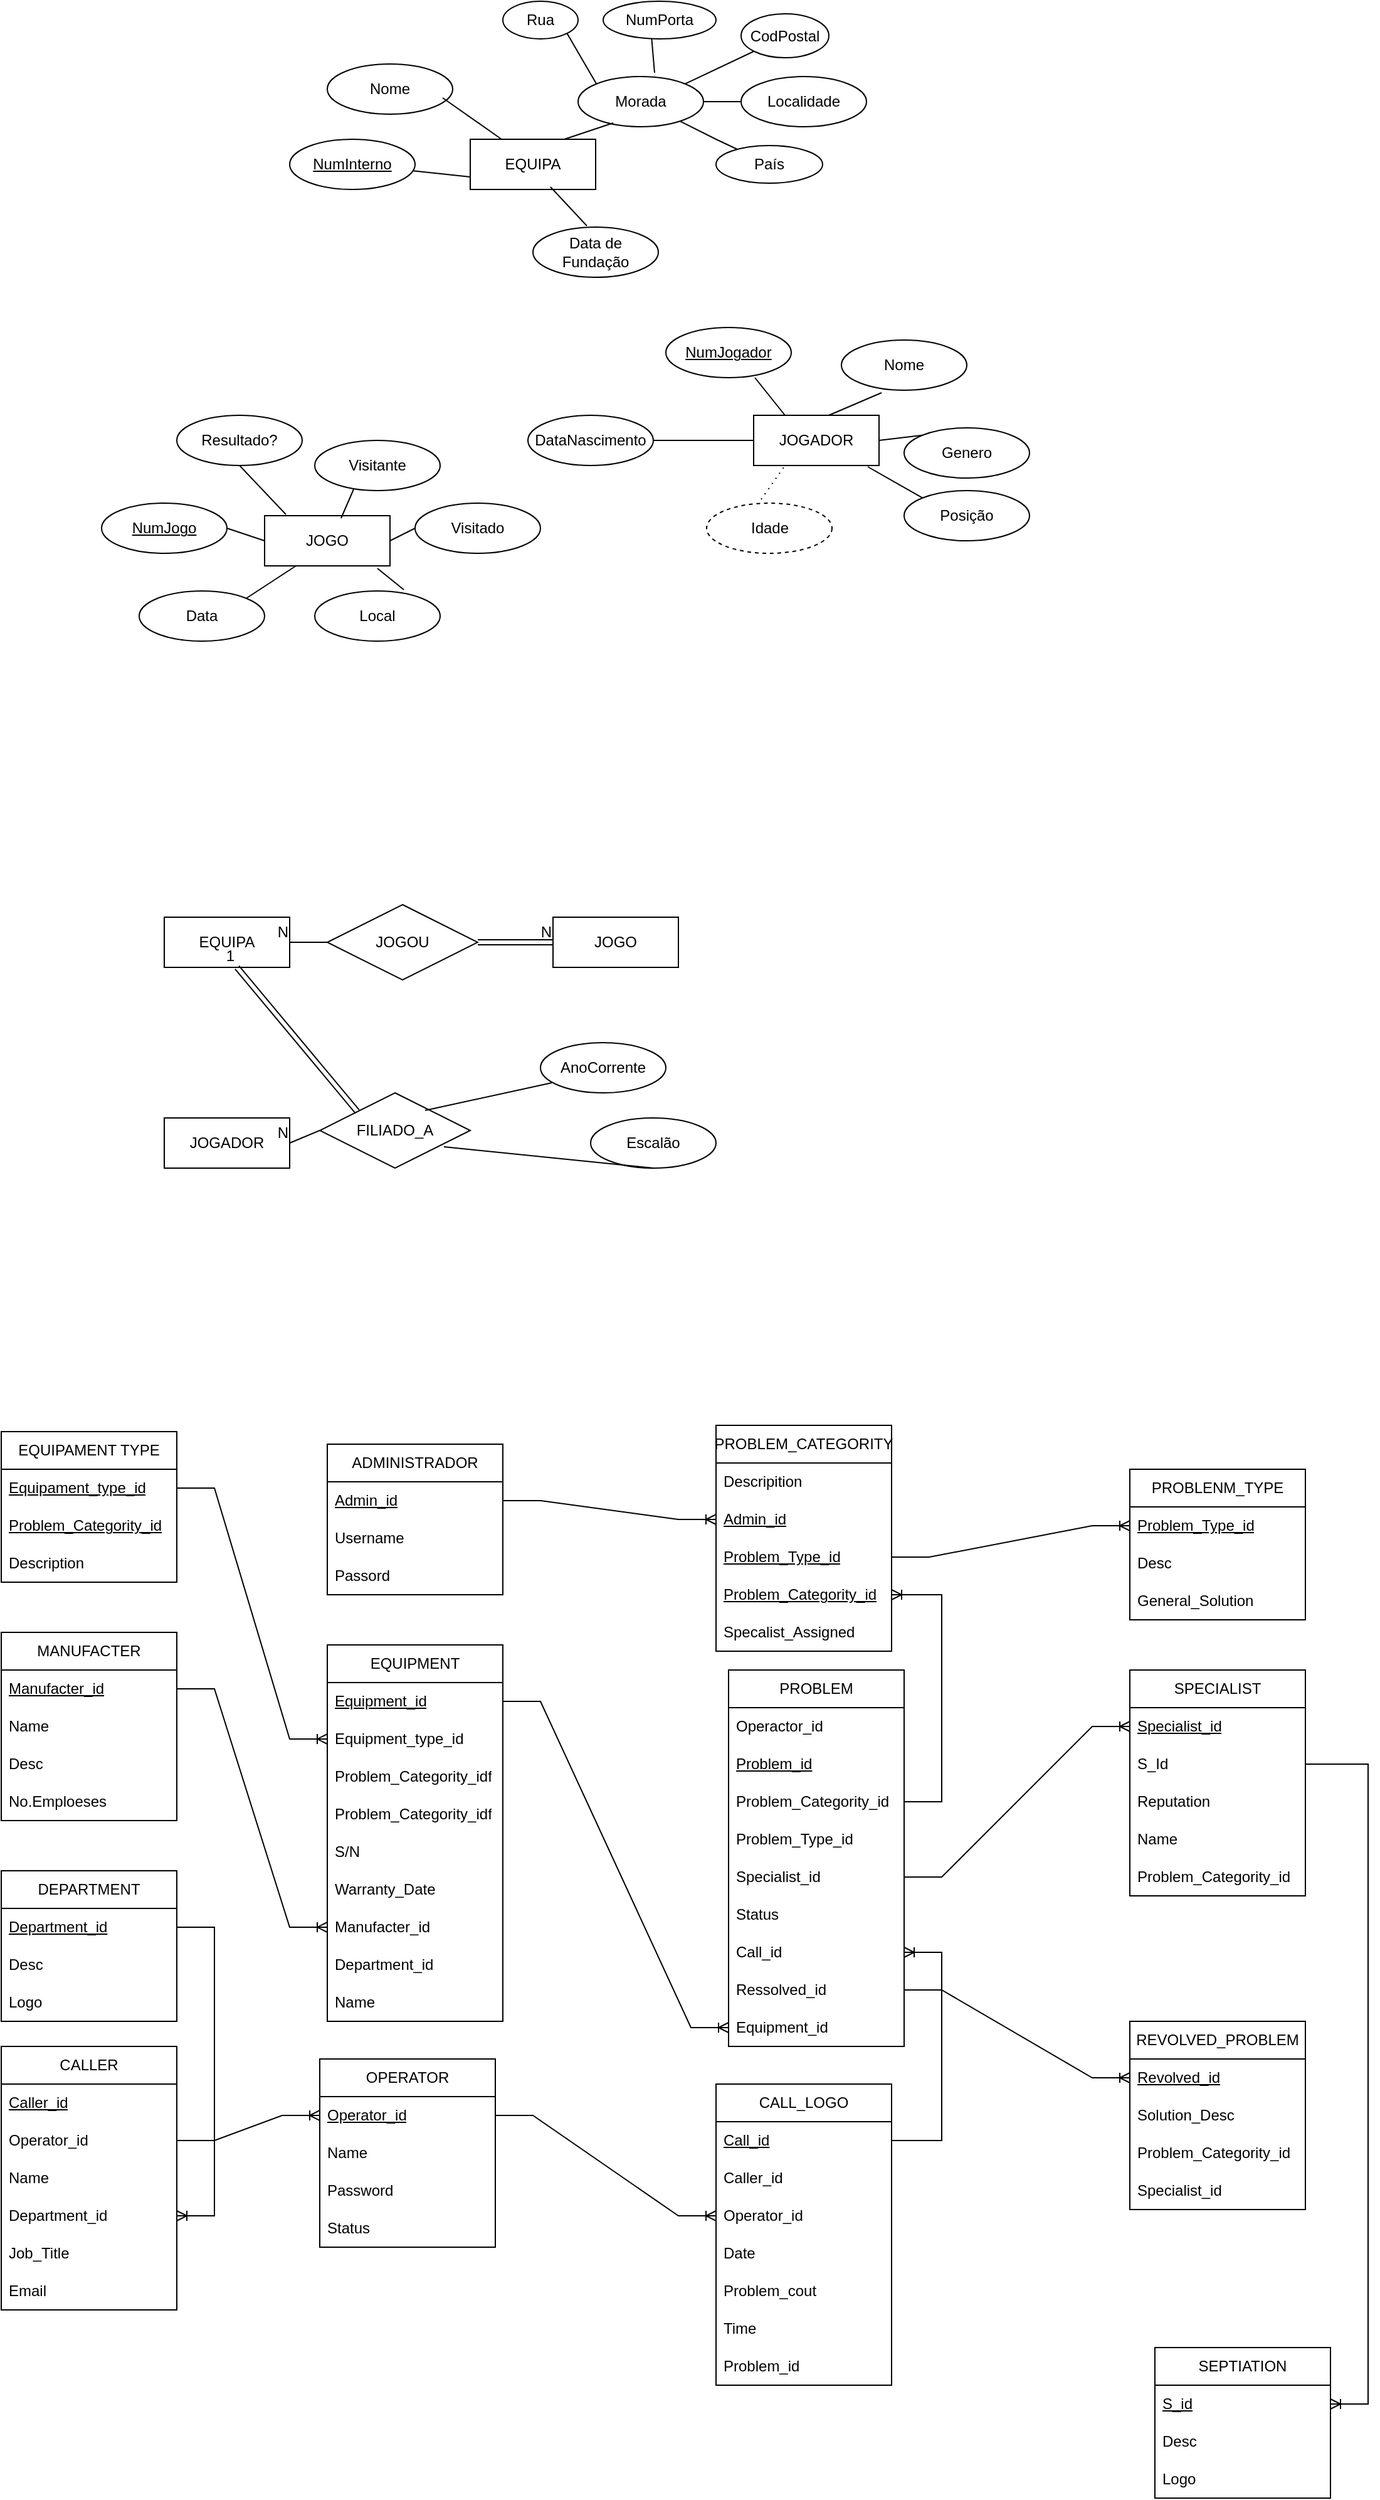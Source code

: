 <mxfile version="24.8.0">
  <diagram name="Página-1" id="2AHKprRBmcTrW26LaSa3">
    <mxGraphModel dx="2232" dy="894" grid="1" gridSize="10" guides="1" tooltips="1" connect="1" arrows="1" fold="1" page="1" pageScale="1" pageWidth="827" pageHeight="1169" math="0" shadow="0">
      <root>
        <mxCell id="0" />
        <mxCell id="1" parent="0" />
        <mxCell id="DbjTEnPl-hI4p3riro60-2" value="EQUIPA" style="whiteSpace=wrap;html=1;align=center;" parent="1" vertex="1">
          <mxGeometry x="314" y="150" width="100" height="40" as="geometry" />
        </mxCell>
        <mxCell id="DbjTEnPl-hI4p3riro60-3" value="Rua" style="ellipse;whiteSpace=wrap;html=1;align=center;" parent="1" vertex="1">
          <mxGeometry x="340" y="40" width="60" height="30" as="geometry" />
        </mxCell>
        <mxCell id="DbjTEnPl-hI4p3riro60-4" value="Nome" style="ellipse;whiteSpace=wrap;html=1;align=center;" parent="1" vertex="1">
          <mxGeometry x="200" y="90" width="100" height="40" as="geometry" />
        </mxCell>
        <mxCell id="DbjTEnPl-hI4p3riro60-5" value="NumPorta" style="ellipse;whiteSpace=wrap;html=1;align=center;" parent="1" vertex="1">
          <mxGeometry x="420" y="40" width="90" height="30" as="geometry" />
        </mxCell>
        <mxCell id="DbjTEnPl-hI4p3riro60-6" value="Morada" style="ellipse;whiteSpace=wrap;html=1;align=center;" parent="1" vertex="1">
          <mxGeometry x="400" y="100" width="100" height="40" as="geometry" />
        </mxCell>
        <mxCell id="DbjTEnPl-hI4p3riro60-7" value="" style="endArrow=none;html=1;rounded=0;exitX=0.75;exitY=0;exitDx=0;exitDy=0;entryX=0.28;entryY=0.925;entryDx=0;entryDy=0;entryPerimeter=0;" parent="1" source="DbjTEnPl-hI4p3riro60-2" target="DbjTEnPl-hI4p3riro60-6" edge="1">
          <mxGeometry relative="1" as="geometry">
            <mxPoint x="330" y="190" as="sourcePoint" />
            <mxPoint x="490" y="190" as="targetPoint" />
          </mxGeometry>
        </mxCell>
        <mxCell id="DbjTEnPl-hI4p3riro60-8" value="" style="endArrow=none;html=1;rounded=0;exitX=1;exitY=1;exitDx=0;exitDy=0;entryX=0;entryY=0;entryDx=0;entryDy=0;" parent="1" source="DbjTEnPl-hI4p3riro60-3" target="DbjTEnPl-hI4p3riro60-6" edge="1">
          <mxGeometry relative="1" as="geometry">
            <mxPoint x="381" y="113" as="sourcePoint" />
            <mxPoint x="420" y="100" as="targetPoint" />
          </mxGeometry>
        </mxCell>
        <mxCell id="DbjTEnPl-hI4p3riro60-9" value="" style="endArrow=none;html=1;rounded=0;exitX=0.61;exitY=-0.075;exitDx=0;exitDy=0;entryX=0.43;entryY=1;entryDx=0;entryDy=0;entryPerimeter=0;exitPerimeter=0;" parent="1" source="DbjTEnPl-hI4p3riro60-6" target="DbjTEnPl-hI4p3riro60-5" edge="1">
          <mxGeometry relative="1" as="geometry">
            <mxPoint x="481" y="100" as="sourcePoint" />
            <mxPoint x="520" y="87" as="targetPoint" />
          </mxGeometry>
        </mxCell>
        <mxCell id="DbjTEnPl-hI4p3riro60-10" value="" style="endArrow=none;html=1;rounded=0;exitX=0;exitY=0.75;exitDx=0;exitDy=0;" parent="1" source="DbjTEnPl-hI4p3riro60-2" target="DbjTEnPl-hI4p3riro60-12" edge="1">
          <mxGeometry relative="1" as="geometry">
            <mxPoint x="370" y="250" as="sourcePoint" />
            <mxPoint x="394" y="290" as="targetPoint" />
          </mxGeometry>
        </mxCell>
        <mxCell id="DbjTEnPl-hI4p3riro60-11" value="" style="endArrow=none;html=1;rounded=0;exitX=0.92;exitY=0.675;exitDx=0;exitDy=0;entryX=0.25;entryY=0;entryDx=0;entryDy=0;exitPerimeter=0;" parent="1" source="DbjTEnPl-hI4p3riro60-4" target="DbjTEnPl-hI4p3riro60-2" edge="1">
          <mxGeometry relative="1" as="geometry">
            <mxPoint x="330" y="100" as="sourcePoint" />
            <mxPoint x="354" y="140" as="targetPoint" />
          </mxGeometry>
        </mxCell>
        <mxCell id="DbjTEnPl-hI4p3riro60-12" value="NumInterno" style="ellipse;whiteSpace=wrap;html=1;align=center;fontStyle=4;" parent="1" vertex="1">
          <mxGeometry x="170" y="150" width="100" height="40" as="geometry" />
        </mxCell>
        <mxCell id="DbjTEnPl-hI4p3riro60-14" value="Localidade" style="ellipse;whiteSpace=wrap;html=1;align=center;" parent="1" vertex="1">
          <mxGeometry x="530" y="100" width="100" height="40" as="geometry" />
        </mxCell>
        <mxCell id="DbjTEnPl-hI4p3riro60-15" value="CodPostal" style="ellipse;whiteSpace=wrap;html=1;align=center;" parent="1" vertex="1">
          <mxGeometry x="530" y="50" width="70" height="35" as="geometry" />
        </mxCell>
        <mxCell id="DbjTEnPl-hI4p3riro60-16" value="País" style="ellipse;whiteSpace=wrap;html=1;align=center;" parent="1" vertex="1">
          <mxGeometry x="510" y="155" width="85" height="30" as="geometry" />
        </mxCell>
        <mxCell id="DbjTEnPl-hI4p3riro60-17" value="Data de Fundação" style="ellipse;whiteSpace=wrap;html=1;align=center;" parent="1" vertex="1">
          <mxGeometry x="364" y="220" width="100" height="40" as="geometry" />
        </mxCell>
        <mxCell id="DbjTEnPl-hI4p3riro60-18" value="" style="endArrow=none;html=1;rounded=0;" parent="1" source="DbjTEnPl-hI4p3riro60-6" target="DbjTEnPl-hI4p3riro60-16" edge="1">
          <mxGeometry relative="1" as="geometry">
            <mxPoint x="470" y="210" as="sourcePoint" />
            <mxPoint x="517" y="243" as="targetPoint" />
            <Array as="points">
              <mxPoint x="510" y="150" />
            </Array>
          </mxGeometry>
        </mxCell>
        <mxCell id="DbjTEnPl-hI4p3riro60-19" value="" style="endArrow=none;html=1;rounded=0;entryX=0.43;entryY=-0.025;entryDx=0;entryDy=0;exitX=0.64;exitY=0.95;exitDx=0;exitDy=0;exitPerimeter=0;entryPerimeter=0;" parent="1" source="DbjTEnPl-hI4p3riro60-2" target="DbjTEnPl-hI4p3riro60-17" edge="1">
          <mxGeometry relative="1" as="geometry">
            <mxPoint x="390" y="200" as="sourcePoint" />
            <mxPoint x="437" y="233" as="targetPoint" />
          </mxGeometry>
        </mxCell>
        <mxCell id="DbjTEnPl-hI4p3riro60-20" value="" style="endArrow=none;html=1;rounded=0;entryX=0;entryY=0.5;entryDx=0;entryDy=0;exitX=1;exitY=0.5;exitDx=0;exitDy=0;" parent="1" source="DbjTEnPl-hI4p3riro60-6" target="DbjTEnPl-hI4p3riro60-14" edge="1">
          <mxGeometry relative="1" as="geometry">
            <mxPoint x="500" y="120" as="sourcePoint" />
            <mxPoint x="546" y="150" as="targetPoint" />
          </mxGeometry>
        </mxCell>
        <mxCell id="DbjTEnPl-hI4p3riro60-21" value="" style="endArrow=none;html=1;rounded=0;exitX=1;exitY=0;exitDx=0;exitDy=0;entryX=0;entryY=1;entryDx=0;entryDy=0;" parent="1" source="DbjTEnPl-hI4p3riro60-6" target="DbjTEnPl-hI4p3riro60-15" edge="1">
          <mxGeometry relative="1" as="geometry">
            <mxPoint x="500" y="90" as="sourcePoint" />
            <mxPoint x="546" y="112" as="targetPoint" />
            <Array as="points" />
          </mxGeometry>
        </mxCell>
        <mxCell id="DbjTEnPl-hI4p3riro60-22" value="JOGADOR" style="whiteSpace=wrap;html=1;align=center;" parent="1" vertex="1">
          <mxGeometry x="540" y="370" width="100" height="40" as="geometry" />
        </mxCell>
        <mxCell id="DbjTEnPl-hI4p3riro60-23" value="DataNascimento" style="ellipse;whiteSpace=wrap;html=1;align=center;" parent="1" vertex="1">
          <mxGeometry x="360" y="370" width="100" height="40" as="geometry" />
        </mxCell>
        <mxCell id="DbjTEnPl-hI4p3riro60-26" value="Genero" style="ellipse;whiteSpace=wrap;html=1;align=center;" parent="1" vertex="1">
          <mxGeometry x="660" y="380" width="100" height="40" as="geometry" />
        </mxCell>
        <mxCell id="DbjTEnPl-hI4p3riro60-27" value="Nome" style="ellipse;whiteSpace=wrap;html=1;align=center;" parent="1" vertex="1">
          <mxGeometry x="610" y="310" width="100" height="40" as="geometry" />
        </mxCell>
        <mxCell id="DbjTEnPl-hI4p3riro60-28" value="NumJogador" style="ellipse;whiteSpace=wrap;html=1;align=center;fontStyle=4;" parent="1" vertex="1">
          <mxGeometry x="470" y="300" width="100" height="40" as="geometry" />
        </mxCell>
        <mxCell id="DbjTEnPl-hI4p3riro60-29" style="edgeStyle=orthogonalEdgeStyle;rounded=0;orthogonalLoop=1;jettySize=auto;html=1;exitX=0.5;exitY=1;exitDx=0;exitDy=0;" parent="1" source="DbjTEnPl-hI4p3riro60-26" target="DbjTEnPl-hI4p3riro60-26" edge="1">
          <mxGeometry relative="1" as="geometry" />
        </mxCell>
        <mxCell id="DbjTEnPl-hI4p3riro60-30" value="Posição" style="ellipse;whiteSpace=wrap;html=1;align=center;" parent="1" vertex="1">
          <mxGeometry x="660" y="430" width="100" height="40" as="geometry" />
        </mxCell>
        <mxCell id="DbjTEnPl-hI4p3riro60-31" value="Idade" style="ellipse;whiteSpace=wrap;html=1;align=center;dashed=1;" parent="1" vertex="1">
          <mxGeometry x="502.5" y="440" width="100" height="40" as="geometry" />
        </mxCell>
        <mxCell id="DbjTEnPl-hI4p3riro60-33" value="" style="endArrow=none;html=1;rounded=0;entryX=0;entryY=0.5;entryDx=0;entryDy=0;exitX=1;exitY=0.5;exitDx=0;exitDy=0;" parent="1" source="DbjTEnPl-hI4p3riro60-23" target="DbjTEnPl-hI4p3riro60-22" edge="1">
          <mxGeometry relative="1" as="geometry">
            <mxPoint x="490" y="390" as="sourcePoint" />
            <mxPoint x="490" y="390" as="targetPoint" />
          </mxGeometry>
        </mxCell>
        <mxCell id="DbjTEnPl-hI4p3riro60-34" value="" style="endArrow=none;html=1;rounded=0;entryX=0.71;entryY=1;entryDx=0;entryDy=0;exitX=0.25;exitY=0;exitDx=0;exitDy=0;entryPerimeter=0;" parent="1" source="DbjTEnPl-hI4p3riro60-22" target="DbjTEnPl-hI4p3riro60-28" edge="1">
          <mxGeometry relative="1" as="geometry">
            <mxPoint x="470" y="400" as="sourcePoint" />
            <mxPoint x="550" y="400" as="targetPoint" />
          </mxGeometry>
        </mxCell>
        <mxCell id="DbjTEnPl-hI4p3riro60-35" value="" style="endArrow=none;html=1;rounded=0;entryX=0.32;entryY=1.05;entryDx=0;entryDy=0;exitX=0.6;exitY=0;exitDx=0;exitDy=0;exitPerimeter=0;entryPerimeter=0;" parent="1" source="DbjTEnPl-hI4p3riro60-22" target="DbjTEnPl-hI4p3riro60-27" edge="1">
          <mxGeometry relative="1" as="geometry">
            <mxPoint x="610" y="350" as="sourcePoint" />
            <mxPoint x="690" y="350" as="targetPoint" />
          </mxGeometry>
        </mxCell>
        <mxCell id="DbjTEnPl-hI4p3riro60-36" value="" style="endArrow=none;html=1;rounded=0;entryX=0.25;entryY=1;entryDx=0;entryDy=0;exitX=0.435;exitY=-0.075;exitDx=0;exitDy=0;exitPerimeter=0;dashed=1;dashPattern=1 4;" parent="1" source="DbjTEnPl-hI4p3riro60-31" target="DbjTEnPl-hI4p3riro60-22" edge="1">
          <mxGeometry relative="1" as="geometry">
            <mxPoint x="490" y="420" as="sourcePoint" />
            <mxPoint x="570" y="420" as="targetPoint" />
          </mxGeometry>
        </mxCell>
        <mxCell id="DbjTEnPl-hI4p3riro60-37" value="" style="endArrow=none;html=1;rounded=0;entryX=0;entryY=0;entryDx=0;entryDy=0;exitX=1;exitY=0.5;exitDx=0;exitDy=0;" parent="1" source="DbjTEnPl-hI4p3riro60-22" target="DbjTEnPl-hI4p3riro60-26" edge="1">
          <mxGeometry relative="1" as="geometry">
            <mxPoint x="640" y="380" as="sourcePoint" />
            <mxPoint x="652" y="362" as="targetPoint" />
          </mxGeometry>
        </mxCell>
        <mxCell id="DbjTEnPl-hI4p3riro60-38" value="" style="endArrow=none;html=1;rounded=0;entryX=0;entryY=0;entryDx=0;entryDy=0;exitX=0.91;exitY=1.025;exitDx=0;exitDy=0;exitPerimeter=0;" parent="1" source="DbjTEnPl-hI4p3riro60-22" target="DbjTEnPl-hI4p3riro60-30" edge="1">
          <mxGeometry relative="1" as="geometry">
            <mxPoint x="650" y="400" as="sourcePoint" />
            <mxPoint x="685" y="396" as="targetPoint" />
          </mxGeometry>
        </mxCell>
        <mxCell id="DbjTEnPl-hI4p3riro60-39" value="JOGO" style="whiteSpace=wrap;html=1;align=center;" parent="1" vertex="1">
          <mxGeometry x="150" y="450" width="100" height="40" as="geometry" />
        </mxCell>
        <mxCell id="DbjTEnPl-hI4p3riro60-40" value="Resultado?" style="ellipse;whiteSpace=wrap;html=1;align=center;" parent="1" vertex="1">
          <mxGeometry x="80" y="370" width="100" height="40" as="geometry" />
        </mxCell>
        <mxCell id="DbjTEnPl-hI4p3riro60-41" value="Visitante" style="ellipse;whiteSpace=wrap;html=1;align=center;" parent="1" vertex="1">
          <mxGeometry x="190" y="390" width="100" height="40" as="geometry" />
        </mxCell>
        <mxCell id="DbjTEnPl-hI4p3riro60-42" value="Visitado" style="ellipse;whiteSpace=wrap;html=1;align=center;" parent="1" vertex="1">
          <mxGeometry x="270" y="440" width="100" height="40" as="geometry" />
        </mxCell>
        <mxCell id="DbjTEnPl-hI4p3riro60-43" value="Local" style="ellipse;whiteSpace=wrap;html=1;align=center;" parent="1" vertex="1">
          <mxGeometry x="190" y="510" width="100" height="40" as="geometry" />
        </mxCell>
        <mxCell id="DbjTEnPl-hI4p3riro60-44" value="Data" style="ellipse;whiteSpace=wrap;html=1;align=center;" parent="1" vertex="1">
          <mxGeometry x="50" y="510" width="100" height="40" as="geometry" />
        </mxCell>
        <mxCell id="DbjTEnPl-hI4p3riro60-45" value="NumJogo" style="ellipse;whiteSpace=wrap;html=1;align=center;fontStyle=4;" parent="1" vertex="1">
          <mxGeometry x="20" y="440" width="100" height="40" as="geometry" />
        </mxCell>
        <mxCell id="DbjTEnPl-hI4p3riro60-46" value="" style="endArrow=none;html=1;rounded=0;exitX=0.31;exitY=0.975;exitDx=0;exitDy=0;exitPerimeter=0;entryX=0.61;entryY=0.05;entryDx=0;entryDy=0;entryPerimeter=0;" parent="1" source="DbjTEnPl-hI4p3riro60-41" target="DbjTEnPl-hI4p3riro60-39" edge="1">
          <mxGeometry relative="1" as="geometry">
            <mxPoint x="330" y="390" as="sourcePoint" />
            <mxPoint x="490" y="390" as="targetPoint" />
          </mxGeometry>
        </mxCell>
        <mxCell id="DbjTEnPl-hI4p3riro60-47" value="" style="endArrow=none;html=1;rounded=0;exitX=0;exitY=0.5;exitDx=0;exitDy=0;entryX=1;entryY=0.5;entryDx=0;entryDy=0;" parent="1" source="DbjTEnPl-hI4p3riro60-42" target="DbjTEnPl-hI4p3riro60-39" edge="1">
          <mxGeometry relative="1" as="geometry">
            <mxPoint x="231" y="439" as="sourcePoint" />
            <mxPoint x="221" y="462" as="targetPoint" />
          </mxGeometry>
        </mxCell>
        <mxCell id="DbjTEnPl-hI4p3riro60-48" value="" style="endArrow=none;html=1;rounded=0;exitX=0.71;exitY=-0.025;exitDx=0;exitDy=0;entryX=0.9;entryY=1.05;entryDx=0;entryDy=0;exitPerimeter=0;entryPerimeter=0;" parent="1" source="DbjTEnPl-hI4p3riro60-43" target="DbjTEnPl-hI4p3riro60-39" edge="1">
          <mxGeometry relative="1" as="geometry">
            <mxPoint x="280" y="470" as="sourcePoint" />
            <mxPoint x="260" y="480" as="targetPoint" />
          </mxGeometry>
        </mxCell>
        <mxCell id="DbjTEnPl-hI4p3riro60-49" value="" style="endArrow=none;html=1;rounded=0;exitX=0.25;exitY=1;exitDx=0;exitDy=0;entryX=1;entryY=0;entryDx=0;entryDy=0;" parent="1" source="DbjTEnPl-hI4p3riro60-39" target="DbjTEnPl-hI4p3riro60-44" edge="1">
          <mxGeometry relative="1" as="geometry">
            <mxPoint x="290" y="480" as="sourcePoint" />
            <mxPoint x="270" y="490" as="targetPoint" />
          </mxGeometry>
        </mxCell>
        <mxCell id="DbjTEnPl-hI4p3riro60-50" value="" style="endArrow=none;html=1;rounded=0;exitX=0.5;exitY=1;exitDx=0;exitDy=0;entryX=0.17;entryY=-0.025;entryDx=0;entryDy=0;entryPerimeter=0;" parent="1" source="DbjTEnPl-hI4p3riro60-40" target="DbjTEnPl-hI4p3riro60-39" edge="1">
          <mxGeometry relative="1" as="geometry">
            <mxPoint x="300" y="490" as="sourcePoint" />
            <mxPoint x="280" y="500" as="targetPoint" />
          </mxGeometry>
        </mxCell>
        <mxCell id="DbjTEnPl-hI4p3riro60-51" value="" style="endArrow=none;html=1;rounded=0;exitX=0;exitY=0.5;exitDx=0;exitDy=0;entryX=1;entryY=0.5;entryDx=0;entryDy=0;" parent="1" source="DbjTEnPl-hI4p3riro60-39" target="DbjTEnPl-hI4p3riro60-45" edge="1">
          <mxGeometry relative="1" as="geometry">
            <mxPoint x="310" y="500" as="sourcePoint" />
            <mxPoint x="290" y="510" as="targetPoint" />
          </mxGeometry>
        </mxCell>
        <mxCell id="DbjTEnPl-hI4p3riro60-53" value="JOGOU" style="shape=rhombus;perimeter=rhombusPerimeter;whiteSpace=wrap;html=1;align=center;" parent="1" vertex="1">
          <mxGeometry x="200" y="760" width="120" height="60" as="geometry" />
        </mxCell>
        <mxCell id="DbjTEnPl-hI4p3riro60-54" value="EQUIPA" style="whiteSpace=wrap;html=1;align=center;" parent="1" vertex="1">
          <mxGeometry x="70" y="770" width="100" height="40" as="geometry" />
        </mxCell>
        <mxCell id="DbjTEnPl-hI4p3riro60-55" value="JOGO" style="whiteSpace=wrap;html=1;align=center;" parent="1" vertex="1">
          <mxGeometry x="380" y="770" width="100" height="40" as="geometry" />
        </mxCell>
        <mxCell id="DbjTEnPl-hI4p3riro60-73" value="FILIADO_A" style="shape=rhombus;perimeter=rhombusPerimeter;whiteSpace=wrap;html=1;align=center;" parent="1" vertex="1">
          <mxGeometry x="194" y="910" width="120" height="60" as="geometry" />
        </mxCell>
        <mxCell id="DbjTEnPl-hI4p3riro60-74" value="JOGADOR" style="whiteSpace=wrap;html=1;align=center;" parent="1" vertex="1">
          <mxGeometry x="70" y="930" width="100" height="40" as="geometry" />
        </mxCell>
        <mxCell id="DbjTEnPl-hI4p3riro60-116" value="Escalão" style="ellipse;whiteSpace=wrap;html=1;align=center;" parent="1" vertex="1">
          <mxGeometry x="410" y="930" width="100" height="40" as="geometry" />
        </mxCell>
        <mxCell id="DbjTEnPl-hI4p3riro60-117" value="" style="endArrow=none;html=1;rounded=0;exitX=0.5;exitY=1;exitDx=0;exitDy=0;entryX=0.825;entryY=0.717;entryDx=0;entryDy=0;entryPerimeter=0;" parent="1" source="DbjTEnPl-hI4p3riro60-116" target="DbjTEnPl-hI4p3riro60-73" edge="1">
          <mxGeometry relative="1" as="geometry">
            <mxPoint x="330" y="990" as="sourcePoint" />
            <mxPoint x="490" y="990" as="targetPoint" />
          </mxGeometry>
        </mxCell>
        <mxCell id="DbjTEnPl-hI4p3riro60-119" value="" style="endArrow=none;html=1;rounded=0;exitX=0.7;exitY=0.233;exitDx=0;exitDy=0;exitPerimeter=0;entryX=0.09;entryY=0.8;entryDx=0;entryDy=0;entryPerimeter=0;" parent="1" source="DbjTEnPl-hI4p3riro60-73" target="DbjTEnPl-hI4p3riro60-131" edge="1">
          <mxGeometry relative="1" as="geometry">
            <mxPoint x="330" y="990" as="sourcePoint" />
            <mxPoint x="370" y="910" as="targetPoint" />
          </mxGeometry>
        </mxCell>
        <mxCell id="DbjTEnPl-hI4p3riro60-123" value="" style="shape=link;html=1;rounded=0;exitX=1;exitY=0.5;exitDx=0;exitDy=0;entryX=0;entryY=0.5;entryDx=0;entryDy=0;" parent="1" source="DbjTEnPl-hI4p3riro60-53" target="DbjTEnPl-hI4p3riro60-55" edge="1">
          <mxGeometry relative="1" as="geometry">
            <mxPoint x="330" y="990" as="sourcePoint" />
            <mxPoint x="490" y="990" as="targetPoint" />
          </mxGeometry>
        </mxCell>
        <mxCell id="DbjTEnPl-hI4p3riro60-124" value="N" style="resizable=0;html=1;whiteSpace=wrap;align=right;verticalAlign=bottom;" parent="DbjTEnPl-hI4p3riro60-123" connectable="0" vertex="1">
          <mxGeometry x="1" relative="1" as="geometry" />
        </mxCell>
        <mxCell id="DbjTEnPl-hI4p3riro60-125" value="" style="endArrow=none;html=1;rounded=0;entryX=1;entryY=0.5;entryDx=0;entryDy=0;exitX=0;exitY=0.5;exitDx=0;exitDy=0;" parent="1" source="DbjTEnPl-hI4p3riro60-73" target="DbjTEnPl-hI4p3riro60-74" edge="1">
          <mxGeometry relative="1" as="geometry">
            <mxPoint x="330" y="990" as="sourcePoint" />
            <mxPoint x="490" y="990" as="targetPoint" />
          </mxGeometry>
        </mxCell>
        <mxCell id="DbjTEnPl-hI4p3riro60-126" value="N" style="resizable=0;html=1;whiteSpace=wrap;align=right;verticalAlign=bottom;" parent="DbjTEnPl-hI4p3riro60-125" connectable="0" vertex="1">
          <mxGeometry x="1" relative="1" as="geometry" />
        </mxCell>
        <mxCell id="DbjTEnPl-hI4p3riro60-127" value="" style="endArrow=none;html=1;rounded=0;entryX=1;entryY=0.5;entryDx=0;entryDy=0;exitX=0;exitY=0.5;exitDx=0;exitDy=0;" parent="1" source="DbjTEnPl-hI4p3riro60-53" target="DbjTEnPl-hI4p3riro60-54" edge="1">
          <mxGeometry relative="1" as="geometry">
            <mxPoint x="330" y="990" as="sourcePoint" />
            <mxPoint x="490" y="990" as="targetPoint" />
          </mxGeometry>
        </mxCell>
        <mxCell id="DbjTEnPl-hI4p3riro60-128" value="N" style="resizable=0;html=1;whiteSpace=wrap;align=right;verticalAlign=bottom;" parent="DbjTEnPl-hI4p3riro60-127" connectable="0" vertex="1">
          <mxGeometry x="1" relative="1" as="geometry" />
        </mxCell>
        <mxCell id="DbjTEnPl-hI4p3riro60-129" value="" style="shape=link;html=1;rounded=0;entryX=0.58;entryY=1;entryDx=0;entryDy=0;entryPerimeter=0;exitX=0;exitY=0;exitDx=0;exitDy=0;" parent="1" source="DbjTEnPl-hI4p3riro60-73" target="DbjTEnPl-hI4p3riro60-54" edge="1">
          <mxGeometry relative="1" as="geometry">
            <mxPoint x="330" y="890" as="sourcePoint" />
            <mxPoint x="490" y="890" as="targetPoint" />
          </mxGeometry>
        </mxCell>
        <mxCell id="DbjTEnPl-hI4p3riro60-130" value="1" style="resizable=0;html=1;whiteSpace=wrap;align=right;verticalAlign=bottom;" parent="DbjTEnPl-hI4p3riro60-129" connectable="0" vertex="1">
          <mxGeometry x="1" relative="1" as="geometry" />
        </mxCell>
        <mxCell id="DbjTEnPl-hI4p3riro60-131" value="AnoCorrente" style="ellipse;whiteSpace=wrap;html=1;align=center;" parent="1" vertex="1">
          <mxGeometry x="370" y="870" width="100" height="40" as="geometry" />
        </mxCell>
        <mxCell id="Agrnmp2CUxwnBboIRPh5-1" value="EQUIPAMENT TYPE" style="swimlane;fontStyle=0;childLayout=stackLayout;horizontal=1;startSize=30;horizontalStack=0;resizeParent=1;resizeParentMax=0;resizeLast=0;collapsible=1;marginBottom=0;whiteSpace=wrap;html=1;" parent="1" vertex="1">
          <mxGeometry x="-60" y="1180" width="140" height="120" as="geometry" />
        </mxCell>
        <mxCell id="Agrnmp2CUxwnBboIRPh5-2" value="&lt;u&gt;Equipament_type_id&lt;/u&gt;" style="text;strokeColor=none;fillColor=none;align=left;verticalAlign=middle;spacingLeft=4;spacingRight=4;overflow=hidden;points=[[0,0.5],[1,0.5]];portConstraint=eastwest;rotatable=0;whiteSpace=wrap;html=1;" parent="Agrnmp2CUxwnBboIRPh5-1" vertex="1">
          <mxGeometry y="30" width="140" height="30" as="geometry" />
        </mxCell>
        <mxCell id="Agrnmp2CUxwnBboIRPh5-3" value="&lt;u&gt;Problem_Categority_id&lt;/u&gt;" style="text;strokeColor=none;fillColor=none;align=left;verticalAlign=middle;spacingLeft=4;spacingRight=4;overflow=hidden;points=[[0,0.5],[1,0.5]];portConstraint=eastwest;rotatable=0;whiteSpace=wrap;html=1;" parent="Agrnmp2CUxwnBboIRPh5-1" vertex="1">
          <mxGeometry y="60" width="140" height="30" as="geometry" />
        </mxCell>
        <mxCell id="Agrnmp2CUxwnBboIRPh5-4" value="Description" style="text;strokeColor=none;fillColor=none;align=left;verticalAlign=middle;spacingLeft=4;spacingRight=4;overflow=hidden;points=[[0,0.5],[1,0.5]];portConstraint=eastwest;rotatable=0;whiteSpace=wrap;html=1;" parent="Agrnmp2CUxwnBboIRPh5-1" vertex="1">
          <mxGeometry y="90" width="140" height="30" as="geometry" />
        </mxCell>
        <mxCell id="Agrnmp2CUxwnBboIRPh5-9" value="ADMINISTRADOR" style="swimlane;fontStyle=0;childLayout=stackLayout;horizontal=1;startSize=30;horizontalStack=0;resizeParent=1;resizeParentMax=0;resizeLast=0;collapsible=1;marginBottom=0;whiteSpace=wrap;html=1;" parent="1" vertex="1">
          <mxGeometry x="200" y="1190" width="140" height="120" as="geometry" />
        </mxCell>
        <mxCell id="Agrnmp2CUxwnBboIRPh5-10" value="&lt;u&gt;Admin_id&lt;/u&gt;" style="text;strokeColor=none;fillColor=none;align=left;verticalAlign=middle;spacingLeft=4;spacingRight=4;overflow=hidden;points=[[0,0.5],[1,0.5]];portConstraint=eastwest;rotatable=0;whiteSpace=wrap;html=1;" parent="Agrnmp2CUxwnBboIRPh5-9" vertex="1">
          <mxGeometry y="30" width="140" height="30" as="geometry" />
        </mxCell>
        <mxCell id="Agrnmp2CUxwnBboIRPh5-11" value="Username" style="text;strokeColor=none;fillColor=none;align=left;verticalAlign=middle;spacingLeft=4;spacingRight=4;overflow=hidden;points=[[0,0.5],[1,0.5]];portConstraint=eastwest;rotatable=0;whiteSpace=wrap;html=1;" parent="Agrnmp2CUxwnBboIRPh5-9" vertex="1">
          <mxGeometry y="60" width="140" height="30" as="geometry" />
        </mxCell>
        <mxCell id="Agrnmp2CUxwnBboIRPh5-12" value="Passord" style="text;strokeColor=none;fillColor=none;align=left;verticalAlign=middle;spacingLeft=4;spacingRight=4;overflow=hidden;points=[[0,0.5],[1,0.5]];portConstraint=eastwest;rotatable=0;whiteSpace=wrap;html=1;" parent="Agrnmp2CUxwnBboIRPh5-9" vertex="1">
          <mxGeometry y="90" width="140" height="30" as="geometry" />
        </mxCell>
        <mxCell id="Agrnmp2CUxwnBboIRPh5-13" value="PROBLEM_CATEGORITY" style="swimlane;fontStyle=0;childLayout=stackLayout;horizontal=1;startSize=30;horizontalStack=0;resizeParent=1;resizeParentMax=0;resizeLast=0;collapsible=1;marginBottom=0;whiteSpace=wrap;html=1;" parent="1" vertex="1">
          <mxGeometry x="510" y="1175" width="140" height="180" as="geometry" />
        </mxCell>
        <mxCell id="Agrnmp2CUxwnBboIRPh5-14" value="Descripition" style="text;strokeColor=none;fillColor=none;align=left;verticalAlign=middle;spacingLeft=4;spacingRight=4;overflow=hidden;points=[[0,0.5],[1,0.5]];portConstraint=eastwest;rotatable=0;whiteSpace=wrap;html=1;" parent="Agrnmp2CUxwnBboIRPh5-13" vertex="1">
          <mxGeometry y="30" width="140" height="30" as="geometry" />
        </mxCell>
        <mxCell id="OdgQGdYV01zCmJ2enmqM-29" value="&lt;u&gt;Admin_id&lt;/u&gt;" style="text;strokeColor=none;fillColor=none;align=left;verticalAlign=middle;spacingLeft=4;spacingRight=4;overflow=hidden;points=[[0,0.5],[1,0.5]];portConstraint=eastwest;rotatable=0;whiteSpace=wrap;html=1;" vertex="1" parent="Agrnmp2CUxwnBboIRPh5-13">
          <mxGeometry y="60" width="140" height="30" as="geometry" />
        </mxCell>
        <mxCell id="OdgQGdYV01zCmJ2enmqM-27" value="&lt;u&gt;Problem_Type_id&lt;/u&gt;" style="text;strokeColor=none;fillColor=none;align=left;verticalAlign=middle;spacingLeft=4;spacingRight=4;overflow=hidden;points=[[0,0.5],[1,0.5]];portConstraint=eastwest;rotatable=0;whiteSpace=wrap;html=1;" vertex="1" parent="Agrnmp2CUxwnBboIRPh5-13">
          <mxGeometry y="90" width="140" height="30" as="geometry" />
        </mxCell>
        <mxCell id="Agrnmp2CUxwnBboIRPh5-15" value="&lt;u&gt;Problem_Categority_id&lt;/u&gt;" style="text;strokeColor=none;fillColor=none;align=left;verticalAlign=middle;spacingLeft=4;spacingRight=4;overflow=hidden;points=[[0,0.5],[1,0.5]];portConstraint=eastwest;rotatable=0;whiteSpace=wrap;html=1;" parent="Agrnmp2CUxwnBboIRPh5-13" vertex="1">
          <mxGeometry y="120" width="140" height="30" as="geometry" />
        </mxCell>
        <mxCell id="Agrnmp2CUxwnBboIRPh5-16" value="Specalist_Assigned" style="text;strokeColor=none;fillColor=none;align=left;verticalAlign=middle;spacingLeft=4;spacingRight=4;overflow=hidden;points=[[0,0.5],[1,0.5]];portConstraint=eastwest;rotatable=0;whiteSpace=wrap;html=1;" parent="Agrnmp2CUxwnBboIRPh5-13" vertex="1">
          <mxGeometry y="150" width="140" height="30" as="geometry" />
        </mxCell>
        <mxCell id="Agrnmp2CUxwnBboIRPh5-17" value="MANUFACTER" style="swimlane;fontStyle=0;childLayout=stackLayout;horizontal=1;startSize=30;horizontalStack=0;resizeParent=1;resizeParentMax=0;resizeLast=0;collapsible=1;marginBottom=0;whiteSpace=wrap;html=1;" parent="1" vertex="1">
          <mxGeometry x="-60" y="1340" width="140" height="150" as="geometry">
            <mxRectangle x="20" y="1350" width="120" height="30" as="alternateBounds" />
          </mxGeometry>
        </mxCell>
        <mxCell id="Agrnmp2CUxwnBboIRPh5-18" value="&lt;u&gt;Manufacter_id&lt;/u&gt;" style="text;strokeColor=none;fillColor=none;align=left;verticalAlign=middle;spacingLeft=4;spacingRight=4;overflow=hidden;points=[[0,0.5],[1,0.5]];portConstraint=eastwest;rotatable=0;whiteSpace=wrap;html=1;" parent="Agrnmp2CUxwnBboIRPh5-17" vertex="1">
          <mxGeometry y="30" width="140" height="30" as="geometry" />
        </mxCell>
        <mxCell id="Agrnmp2CUxwnBboIRPh5-19" value="Name" style="text;strokeColor=none;fillColor=none;align=left;verticalAlign=middle;spacingLeft=4;spacingRight=4;overflow=hidden;points=[[0,0.5],[1,0.5]];portConstraint=eastwest;rotatable=0;whiteSpace=wrap;html=1;" parent="Agrnmp2CUxwnBboIRPh5-17" vertex="1">
          <mxGeometry y="60" width="140" height="30" as="geometry" />
        </mxCell>
        <mxCell id="Agrnmp2CUxwnBboIRPh5-20" value="Desc" style="text;strokeColor=none;fillColor=none;align=left;verticalAlign=middle;spacingLeft=4;spacingRight=4;overflow=hidden;points=[[0,0.5],[1,0.5]];portConstraint=eastwest;rotatable=0;whiteSpace=wrap;html=1;" parent="Agrnmp2CUxwnBboIRPh5-17" vertex="1">
          <mxGeometry y="90" width="140" height="30" as="geometry" />
        </mxCell>
        <mxCell id="Agrnmp2CUxwnBboIRPh5-29" value="No.Emploeses" style="text;strokeColor=none;fillColor=none;align=left;verticalAlign=middle;spacingLeft=4;spacingRight=4;overflow=hidden;points=[[0,0.5],[1,0.5]];portConstraint=eastwest;rotatable=0;whiteSpace=wrap;html=1;" parent="Agrnmp2CUxwnBboIRPh5-17" vertex="1">
          <mxGeometry y="120" width="140" height="30" as="geometry" />
        </mxCell>
        <mxCell id="Agrnmp2CUxwnBboIRPh5-21" value="PROBLENM_TYPE" style="swimlane;fontStyle=0;childLayout=stackLayout;horizontal=1;startSize=30;horizontalStack=0;resizeParent=1;resizeParentMax=0;resizeLast=0;collapsible=1;marginBottom=0;whiteSpace=wrap;html=1;" parent="1" vertex="1">
          <mxGeometry x="840" y="1210" width="140" height="120" as="geometry" />
        </mxCell>
        <mxCell id="Agrnmp2CUxwnBboIRPh5-22" value="&lt;u&gt;Problem_Type_id&lt;/u&gt;" style="text;strokeColor=none;fillColor=none;align=left;verticalAlign=middle;spacingLeft=4;spacingRight=4;overflow=hidden;points=[[0,0.5],[1,0.5]];portConstraint=eastwest;rotatable=0;whiteSpace=wrap;html=1;" parent="Agrnmp2CUxwnBboIRPh5-21" vertex="1">
          <mxGeometry y="30" width="140" height="30" as="geometry" />
        </mxCell>
        <mxCell id="Agrnmp2CUxwnBboIRPh5-23" value="Desc" style="text;strokeColor=none;fillColor=none;align=left;verticalAlign=middle;spacingLeft=4;spacingRight=4;overflow=hidden;points=[[0,0.5],[1,0.5]];portConstraint=eastwest;rotatable=0;whiteSpace=wrap;html=1;" parent="Agrnmp2CUxwnBboIRPh5-21" vertex="1">
          <mxGeometry y="60" width="140" height="30" as="geometry" />
        </mxCell>
        <mxCell id="Agrnmp2CUxwnBboIRPh5-24" value="General_Solution" style="text;strokeColor=none;fillColor=none;align=left;verticalAlign=middle;spacingLeft=4;spacingRight=4;overflow=hidden;points=[[0,0.5],[1,0.5]];portConstraint=eastwest;rotatable=0;whiteSpace=wrap;html=1;" parent="Agrnmp2CUxwnBboIRPh5-21" vertex="1">
          <mxGeometry y="90" width="140" height="30" as="geometry" />
        </mxCell>
        <mxCell id="Agrnmp2CUxwnBboIRPh5-25" value="DEPARTMENT" style="swimlane;fontStyle=0;childLayout=stackLayout;horizontal=1;startSize=30;horizontalStack=0;resizeParent=1;resizeParentMax=0;resizeLast=0;collapsible=1;marginBottom=0;whiteSpace=wrap;html=1;" parent="1" vertex="1">
          <mxGeometry x="-60" y="1530" width="140" height="120" as="geometry" />
        </mxCell>
        <mxCell id="Agrnmp2CUxwnBboIRPh5-26" value="&lt;u&gt;Department_id&lt;/u&gt;" style="text;strokeColor=none;fillColor=none;align=left;verticalAlign=middle;spacingLeft=4;spacingRight=4;overflow=hidden;points=[[0,0.5],[1,0.5]];portConstraint=eastwest;rotatable=0;whiteSpace=wrap;html=1;" parent="Agrnmp2CUxwnBboIRPh5-25" vertex="1">
          <mxGeometry y="30" width="140" height="30" as="geometry" />
        </mxCell>
        <mxCell id="Agrnmp2CUxwnBboIRPh5-27" value="Desc" style="text;strokeColor=none;fillColor=none;align=left;verticalAlign=middle;spacingLeft=4;spacingRight=4;overflow=hidden;points=[[0,0.5],[1,0.5]];portConstraint=eastwest;rotatable=0;whiteSpace=wrap;html=1;" parent="Agrnmp2CUxwnBboIRPh5-25" vertex="1">
          <mxGeometry y="60" width="140" height="30" as="geometry" />
        </mxCell>
        <mxCell id="Agrnmp2CUxwnBboIRPh5-28" value="Logo" style="text;strokeColor=none;fillColor=none;align=left;verticalAlign=middle;spacingLeft=4;spacingRight=4;overflow=hidden;points=[[0,0.5],[1,0.5]];portConstraint=eastwest;rotatable=0;whiteSpace=wrap;html=1;" parent="Agrnmp2CUxwnBboIRPh5-25" vertex="1">
          <mxGeometry y="90" width="140" height="30" as="geometry" />
        </mxCell>
        <mxCell id="Agrnmp2CUxwnBboIRPh5-30" value="EQUIPMENT" style="swimlane;fontStyle=0;childLayout=stackLayout;horizontal=1;startSize=30;horizontalStack=0;resizeParent=1;resizeParentMax=0;resizeLast=0;collapsible=1;marginBottom=0;whiteSpace=wrap;html=1;" parent="1" vertex="1">
          <mxGeometry x="200" y="1350" width="140" height="300" as="geometry" />
        </mxCell>
        <mxCell id="Agrnmp2CUxwnBboIRPh5-31" value="&lt;u&gt;Equipment_id&lt;/u&gt;" style="text;strokeColor=none;fillColor=none;align=left;verticalAlign=middle;spacingLeft=4;spacingRight=4;overflow=hidden;points=[[0,0.5],[1,0.5]];portConstraint=eastwest;rotatable=0;whiteSpace=wrap;html=1;" parent="Agrnmp2CUxwnBboIRPh5-30" vertex="1">
          <mxGeometry y="30" width="140" height="30" as="geometry" />
        </mxCell>
        <mxCell id="OdgQGdYV01zCmJ2enmqM-11" value="Equipment_type_id" style="text;strokeColor=none;fillColor=none;align=left;verticalAlign=middle;spacingLeft=4;spacingRight=4;overflow=hidden;points=[[0,0.5],[1,0.5]];portConstraint=eastwest;rotatable=0;whiteSpace=wrap;html=1;" vertex="1" parent="Agrnmp2CUxwnBboIRPh5-30">
          <mxGeometry y="60" width="140" height="30" as="geometry" />
        </mxCell>
        <mxCell id="Agrnmp2CUxwnBboIRPh5-32" value="Problem_Categority_idf" style="text;strokeColor=none;fillColor=none;align=left;verticalAlign=middle;spacingLeft=4;spacingRight=4;overflow=hidden;points=[[0,0.5],[1,0.5]];portConstraint=eastwest;rotatable=0;whiteSpace=wrap;html=1;" parent="Agrnmp2CUxwnBboIRPh5-30" vertex="1">
          <mxGeometry y="90" width="140" height="30" as="geometry" />
        </mxCell>
        <mxCell id="OdgQGdYV01zCmJ2enmqM-12" value="Problem_Categority_idf" style="text;strokeColor=none;fillColor=none;align=left;verticalAlign=middle;spacingLeft=4;spacingRight=4;overflow=hidden;points=[[0,0.5],[1,0.5]];portConstraint=eastwest;rotatable=0;whiteSpace=wrap;html=1;" vertex="1" parent="Agrnmp2CUxwnBboIRPh5-30">
          <mxGeometry y="120" width="140" height="30" as="geometry" />
        </mxCell>
        <mxCell id="Agrnmp2CUxwnBboIRPh5-33" value="S/N" style="text;strokeColor=none;fillColor=none;align=left;verticalAlign=middle;spacingLeft=4;spacingRight=4;overflow=hidden;points=[[0,0.5],[1,0.5]];portConstraint=eastwest;rotatable=0;whiteSpace=wrap;html=1;" parent="Agrnmp2CUxwnBboIRPh5-30" vertex="1">
          <mxGeometry y="150" width="140" height="30" as="geometry" />
        </mxCell>
        <mxCell id="Agrnmp2CUxwnBboIRPh5-34" value="Warranty_Date" style="text;strokeColor=none;fillColor=none;align=left;verticalAlign=middle;spacingLeft=4;spacingRight=4;overflow=hidden;points=[[0,0.5],[1,0.5]];portConstraint=eastwest;rotatable=0;whiteSpace=wrap;html=1;" parent="Agrnmp2CUxwnBboIRPh5-30" vertex="1">
          <mxGeometry y="180" width="140" height="30" as="geometry" />
        </mxCell>
        <mxCell id="Agrnmp2CUxwnBboIRPh5-35" value="Manufacter_id" style="text;strokeColor=none;fillColor=none;align=left;verticalAlign=middle;spacingLeft=4;spacingRight=4;overflow=hidden;points=[[0,0.5],[1,0.5]];portConstraint=eastwest;rotatable=0;whiteSpace=wrap;html=1;" parent="Agrnmp2CUxwnBboIRPh5-30" vertex="1">
          <mxGeometry y="210" width="140" height="30" as="geometry" />
        </mxCell>
        <mxCell id="Agrnmp2CUxwnBboIRPh5-36" value="Department_id" style="text;strokeColor=none;fillColor=none;align=left;verticalAlign=middle;spacingLeft=4;spacingRight=4;overflow=hidden;points=[[0,0.5],[1,0.5]];portConstraint=eastwest;rotatable=0;whiteSpace=wrap;html=1;" parent="Agrnmp2CUxwnBboIRPh5-30" vertex="1">
          <mxGeometry y="240" width="140" height="30" as="geometry" />
        </mxCell>
        <mxCell id="Agrnmp2CUxwnBboIRPh5-37" value="Name" style="text;strokeColor=none;fillColor=none;align=left;verticalAlign=middle;spacingLeft=4;spacingRight=4;overflow=hidden;points=[[0,0.5],[1,0.5]];portConstraint=eastwest;rotatable=0;whiteSpace=wrap;html=1;" parent="Agrnmp2CUxwnBboIRPh5-30" vertex="1">
          <mxGeometry y="270" width="140" height="30" as="geometry" />
        </mxCell>
        <mxCell id="Agrnmp2CUxwnBboIRPh5-38" value="PROBLEM" style="swimlane;fontStyle=0;childLayout=stackLayout;horizontal=1;startSize=30;horizontalStack=0;resizeParent=1;resizeParentMax=0;resizeLast=0;collapsible=1;marginBottom=0;whiteSpace=wrap;html=1;" parent="1" vertex="1">
          <mxGeometry x="520" y="1370" width="140" height="300" as="geometry" />
        </mxCell>
        <mxCell id="Agrnmp2CUxwnBboIRPh5-39" value="Operactor_id" style="text;strokeColor=none;fillColor=none;align=left;verticalAlign=middle;spacingLeft=4;spacingRight=4;overflow=hidden;points=[[0,0.5],[1,0.5]];portConstraint=eastwest;rotatable=0;whiteSpace=wrap;html=1;" parent="Agrnmp2CUxwnBboIRPh5-38" vertex="1">
          <mxGeometry y="30" width="140" height="30" as="geometry" />
        </mxCell>
        <mxCell id="Agrnmp2CUxwnBboIRPh5-40" value="&lt;u&gt;Problem_id&lt;/u&gt;" style="text;strokeColor=none;fillColor=none;align=left;verticalAlign=middle;spacingLeft=4;spacingRight=4;overflow=hidden;points=[[0,0.5],[1,0.5]];portConstraint=eastwest;rotatable=0;whiteSpace=wrap;html=1;" parent="Agrnmp2CUxwnBboIRPh5-38" vertex="1">
          <mxGeometry y="60" width="140" height="30" as="geometry" />
        </mxCell>
        <mxCell id="Agrnmp2CUxwnBboIRPh5-41" value="Problem_Categority_id" style="text;strokeColor=none;fillColor=none;align=left;verticalAlign=middle;spacingLeft=4;spacingRight=4;overflow=hidden;points=[[0,0.5],[1,0.5]];portConstraint=eastwest;rotatable=0;whiteSpace=wrap;html=1;" parent="Agrnmp2CUxwnBboIRPh5-38" vertex="1">
          <mxGeometry y="90" width="140" height="30" as="geometry" />
        </mxCell>
        <mxCell id="Agrnmp2CUxwnBboIRPh5-42" value="Problem_Type_id" style="text;strokeColor=none;fillColor=none;align=left;verticalAlign=middle;spacingLeft=4;spacingRight=4;overflow=hidden;points=[[0,0.5],[1,0.5]];portConstraint=eastwest;rotatable=0;whiteSpace=wrap;html=1;" parent="Agrnmp2CUxwnBboIRPh5-38" vertex="1">
          <mxGeometry y="120" width="140" height="30" as="geometry" />
        </mxCell>
        <mxCell id="Agrnmp2CUxwnBboIRPh5-43" value="Specialist_id" style="text;strokeColor=none;fillColor=none;align=left;verticalAlign=middle;spacingLeft=4;spacingRight=4;overflow=hidden;points=[[0,0.5],[1,0.5]];portConstraint=eastwest;rotatable=0;whiteSpace=wrap;html=1;" parent="Agrnmp2CUxwnBboIRPh5-38" vertex="1">
          <mxGeometry y="150" width="140" height="30" as="geometry" />
        </mxCell>
        <mxCell id="Agrnmp2CUxwnBboIRPh5-44" value="Status" style="text;strokeColor=none;fillColor=none;align=left;verticalAlign=middle;spacingLeft=4;spacingRight=4;overflow=hidden;points=[[0,0.5],[1,0.5]];portConstraint=eastwest;rotatable=0;whiteSpace=wrap;html=1;" parent="Agrnmp2CUxwnBboIRPh5-38" vertex="1">
          <mxGeometry y="180" width="140" height="30" as="geometry" />
        </mxCell>
        <mxCell id="Agrnmp2CUxwnBboIRPh5-45" value="Call_id" style="text;strokeColor=none;fillColor=none;align=left;verticalAlign=middle;spacingLeft=4;spacingRight=4;overflow=hidden;points=[[0,0.5],[1,0.5]];portConstraint=eastwest;rotatable=0;whiteSpace=wrap;html=1;" parent="Agrnmp2CUxwnBboIRPh5-38" vertex="1">
          <mxGeometry y="210" width="140" height="30" as="geometry" />
        </mxCell>
        <mxCell id="Agrnmp2CUxwnBboIRPh5-46" value="Ressolved_id" style="text;strokeColor=none;fillColor=none;align=left;verticalAlign=middle;spacingLeft=4;spacingRight=4;overflow=hidden;points=[[0,0.5],[1,0.5]];portConstraint=eastwest;rotatable=0;whiteSpace=wrap;html=1;" parent="Agrnmp2CUxwnBboIRPh5-38" vertex="1">
          <mxGeometry y="240" width="140" height="30" as="geometry" />
        </mxCell>
        <mxCell id="Agrnmp2CUxwnBboIRPh5-47" value="Equipment_id" style="text;strokeColor=none;fillColor=none;align=left;verticalAlign=middle;spacingLeft=4;spacingRight=4;overflow=hidden;points=[[0,0.5],[1,0.5]];portConstraint=eastwest;rotatable=0;whiteSpace=wrap;html=1;" parent="Agrnmp2CUxwnBboIRPh5-38" vertex="1">
          <mxGeometry y="270" width="140" height="30" as="geometry" />
        </mxCell>
        <mxCell id="Agrnmp2CUxwnBboIRPh5-48" value="SPECIALIST" style="swimlane;fontStyle=0;childLayout=stackLayout;horizontal=1;startSize=30;horizontalStack=0;resizeParent=1;resizeParentMax=0;resizeLast=0;collapsible=1;marginBottom=0;whiteSpace=wrap;html=1;" parent="1" vertex="1">
          <mxGeometry x="840" y="1370" width="140" height="180" as="geometry" />
        </mxCell>
        <mxCell id="Agrnmp2CUxwnBboIRPh5-49" value="&lt;u&gt;Specialist_id&lt;/u&gt;" style="text;strokeColor=none;fillColor=none;align=left;verticalAlign=middle;spacingLeft=4;spacingRight=4;overflow=hidden;points=[[0,0.5],[1,0.5]];portConstraint=eastwest;rotatable=0;whiteSpace=wrap;html=1;" parent="Agrnmp2CUxwnBboIRPh5-48" vertex="1">
          <mxGeometry y="30" width="140" height="30" as="geometry" />
        </mxCell>
        <mxCell id="OdgQGdYV01zCmJ2enmqM-24" value="S_Id" style="text;strokeColor=none;fillColor=none;align=left;verticalAlign=middle;spacingLeft=4;spacingRight=4;overflow=hidden;points=[[0,0.5],[1,0.5]];portConstraint=eastwest;rotatable=0;whiteSpace=wrap;html=1;" vertex="1" parent="Agrnmp2CUxwnBboIRPh5-48">
          <mxGeometry y="60" width="140" height="30" as="geometry" />
        </mxCell>
        <mxCell id="Agrnmp2CUxwnBboIRPh5-50" value="Reputation" style="text;strokeColor=none;fillColor=none;align=left;verticalAlign=middle;spacingLeft=4;spacingRight=4;overflow=hidden;points=[[0,0.5],[1,0.5]];portConstraint=eastwest;rotatable=0;whiteSpace=wrap;html=1;" parent="Agrnmp2CUxwnBboIRPh5-48" vertex="1">
          <mxGeometry y="90" width="140" height="30" as="geometry" />
        </mxCell>
        <mxCell id="Agrnmp2CUxwnBboIRPh5-51" value="Name" style="text;strokeColor=none;fillColor=none;align=left;verticalAlign=middle;spacingLeft=4;spacingRight=4;overflow=hidden;points=[[0,0.5],[1,0.5]];portConstraint=eastwest;rotatable=0;whiteSpace=wrap;html=1;" parent="Agrnmp2CUxwnBboIRPh5-48" vertex="1">
          <mxGeometry y="120" width="140" height="30" as="geometry" />
        </mxCell>
        <mxCell id="Agrnmp2CUxwnBboIRPh5-52" value="Problem_Categority_id" style="text;strokeColor=none;fillColor=none;align=left;verticalAlign=middle;spacingLeft=4;spacingRight=4;overflow=hidden;points=[[0,0.5],[1,0.5]];portConstraint=eastwest;rotatable=0;whiteSpace=wrap;html=1;" parent="Agrnmp2CUxwnBboIRPh5-48" vertex="1">
          <mxGeometry y="150" width="140" height="30" as="geometry" />
        </mxCell>
        <mxCell id="Agrnmp2CUxwnBboIRPh5-53" value="CALLER" style="swimlane;fontStyle=0;childLayout=stackLayout;horizontal=1;startSize=30;horizontalStack=0;resizeParent=1;resizeParentMax=0;resizeLast=0;collapsible=1;marginBottom=0;whiteSpace=wrap;html=1;" parent="1" vertex="1">
          <mxGeometry x="-60" y="1670" width="140" height="210" as="geometry" />
        </mxCell>
        <mxCell id="Agrnmp2CUxwnBboIRPh5-54" value="&lt;u&gt;Caller_id&lt;/u&gt;" style="text;strokeColor=none;fillColor=none;align=left;verticalAlign=middle;spacingLeft=4;spacingRight=4;overflow=hidden;points=[[0,0.5],[1,0.5]];portConstraint=eastwest;rotatable=0;whiteSpace=wrap;html=1;" parent="Agrnmp2CUxwnBboIRPh5-53" vertex="1">
          <mxGeometry y="30" width="140" height="30" as="geometry" />
        </mxCell>
        <mxCell id="OdgQGdYV01zCmJ2enmqM-16" value="Operator_id" style="text;strokeColor=none;fillColor=none;align=left;verticalAlign=middle;spacingLeft=4;spacingRight=4;overflow=hidden;points=[[0,0.5],[1,0.5]];portConstraint=eastwest;rotatable=0;whiteSpace=wrap;html=1;" vertex="1" parent="Agrnmp2CUxwnBboIRPh5-53">
          <mxGeometry y="60" width="140" height="30" as="geometry" />
        </mxCell>
        <mxCell id="Agrnmp2CUxwnBboIRPh5-55" value="Name" style="text;strokeColor=none;fillColor=none;align=left;verticalAlign=middle;spacingLeft=4;spacingRight=4;overflow=hidden;points=[[0,0.5],[1,0.5]];portConstraint=eastwest;rotatable=0;whiteSpace=wrap;html=1;" parent="Agrnmp2CUxwnBboIRPh5-53" vertex="1">
          <mxGeometry y="90" width="140" height="30" as="geometry" />
        </mxCell>
        <mxCell id="Agrnmp2CUxwnBboIRPh5-56" value="Department_id" style="text;strokeColor=none;fillColor=none;align=left;verticalAlign=middle;spacingLeft=4;spacingRight=4;overflow=hidden;points=[[0,0.5],[1,0.5]];portConstraint=eastwest;rotatable=0;whiteSpace=wrap;html=1;" parent="Agrnmp2CUxwnBboIRPh5-53" vertex="1">
          <mxGeometry y="120" width="140" height="30" as="geometry" />
        </mxCell>
        <mxCell id="Agrnmp2CUxwnBboIRPh5-57" value="Job_Title" style="text;strokeColor=none;fillColor=none;align=left;verticalAlign=middle;spacingLeft=4;spacingRight=4;overflow=hidden;points=[[0,0.5],[1,0.5]];portConstraint=eastwest;rotatable=0;whiteSpace=wrap;html=1;" parent="Agrnmp2CUxwnBboIRPh5-53" vertex="1">
          <mxGeometry y="150" width="140" height="30" as="geometry" />
        </mxCell>
        <mxCell id="Agrnmp2CUxwnBboIRPh5-58" value="Email" style="text;strokeColor=none;fillColor=none;align=left;verticalAlign=middle;spacingLeft=4;spacingRight=4;overflow=hidden;points=[[0,0.5],[1,0.5]];portConstraint=eastwest;rotatable=0;whiteSpace=wrap;html=1;" parent="Agrnmp2CUxwnBboIRPh5-53" vertex="1">
          <mxGeometry y="180" width="140" height="30" as="geometry" />
        </mxCell>
        <mxCell id="Agrnmp2CUxwnBboIRPh5-59" value="OPERATOR" style="swimlane;fontStyle=0;childLayout=stackLayout;horizontal=1;startSize=30;horizontalStack=0;resizeParent=1;resizeParentMax=0;resizeLast=0;collapsible=1;marginBottom=0;whiteSpace=wrap;html=1;" parent="1" vertex="1">
          <mxGeometry x="194" y="1680" width="140" height="150" as="geometry" />
        </mxCell>
        <mxCell id="Agrnmp2CUxwnBboIRPh5-60" value="&lt;u&gt;Operator_id&lt;/u&gt;" style="text;strokeColor=none;fillColor=none;align=left;verticalAlign=middle;spacingLeft=4;spacingRight=4;overflow=hidden;points=[[0,0.5],[1,0.5]];portConstraint=eastwest;rotatable=0;whiteSpace=wrap;html=1;" parent="Agrnmp2CUxwnBboIRPh5-59" vertex="1">
          <mxGeometry y="30" width="140" height="30" as="geometry" />
        </mxCell>
        <mxCell id="Agrnmp2CUxwnBboIRPh5-61" value="Name" style="text;strokeColor=none;fillColor=none;align=left;verticalAlign=middle;spacingLeft=4;spacingRight=4;overflow=hidden;points=[[0,0.5],[1,0.5]];portConstraint=eastwest;rotatable=0;whiteSpace=wrap;html=1;" parent="Agrnmp2CUxwnBboIRPh5-59" vertex="1">
          <mxGeometry y="60" width="140" height="30" as="geometry" />
        </mxCell>
        <mxCell id="Agrnmp2CUxwnBboIRPh5-62" value="Password" style="text;strokeColor=none;fillColor=none;align=left;verticalAlign=middle;spacingLeft=4;spacingRight=4;overflow=hidden;points=[[0,0.5],[1,0.5]];portConstraint=eastwest;rotatable=0;whiteSpace=wrap;html=1;" parent="Agrnmp2CUxwnBboIRPh5-59" vertex="1">
          <mxGeometry y="90" width="140" height="30" as="geometry" />
        </mxCell>
        <mxCell id="Agrnmp2CUxwnBboIRPh5-63" value="Status" style="text;strokeColor=none;fillColor=none;align=left;verticalAlign=middle;spacingLeft=4;spacingRight=4;overflow=hidden;points=[[0,0.5],[1,0.5]];portConstraint=eastwest;rotatable=0;whiteSpace=wrap;html=1;" parent="Agrnmp2CUxwnBboIRPh5-59" vertex="1">
          <mxGeometry y="120" width="140" height="30" as="geometry" />
        </mxCell>
        <mxCell id="Agrnmp2CUxwnBboIRPh5-65" value="CALL_LOGO" style="swimlane;fontStyle=0;childLayout=stackLayout;horizontal=1;startSize=30;horizontalStack=0;resizeParent=1;resizeParentMax=0;resizeLast=0;collapsible=1;marginBottom=0;whiteSpace=wrap;html=1;" parent="1" vertex="1">
          <mxGeometry x="510" y="1700" width="140" height="240" as="geometry" />
        </mxCell>
        <mxCell id="Agrnmp2CUxwnBboIRPh5-66" value="&lt;u&gt;Call_id&lt;/u&gt;" style="text;strokeColor=none;fillColor=none;align=left;verticalAlign=middle;spacingLeft=4;spacingRight=4;overflow=hidden;points=[[0,0.5],[1,0.5]];portConstraint=eastwest;rotatable=0;whiteSpace=wrap;html=1;" parent="Agrnmp2CUxwnBboIRPh5-65" vertex="1">
          <mxGeometry y="30" width="140" height="30" as="geometry" />
        </mxCell>
        <mxCell id="Agrnmp2CUxwnBboIRPh5-67" value="Caller_id" style="text;strokeColor=none;fillColor=none;align=left;verticalAlign=middle;spacingLeft=4;spacingRight=4;overflow=hidden;points=[[0,0.5],[1,0.5]];portConstraint=eastwest;rotatable=0;whiteSpace=wrap;html=1;" parent="Agrnmp2CUxwnBboIRPh5-65" vertex="1">
          <mxGeometry y="60" width="140" height="30" as="geometry" />
        </mxCell>
        <mxCell id="Agrnmp2CUxwnBboIRPh5-68" value="Operator_id" style="text;strokeColor=none;fillColor=none;align=left;verticalAlign=middle;spacingLeft=4;spacingRight=4;overflow=hidden;points=[[0,0.5],[1,0.5]];portConstraint=eastwest;rotatable=0;whiteSpace=wrap;html=1;" parent="Agrnmp2CUxwnBboIRPh5-65" vertex="1">
          <mxGeometry y="90" width="140" height="30" as="geometry" />
        </mxCell>
        <mxCell id="Agrnmp2CUxwnBboIRPh5-69" value="Date" style="text;strokeColor=none;fillColor=none;align=left;verticalAlign=middle;spacingLeft=4;spacingRight=4;overflow=hidden;points=[[0,0.5],[1,0.5]];portConstraint=eastwest;rotatable=0;whiteSpace=wrap;html=1;" parent="Agrnmp2CUxwnBboIRPh5-65" vertex="1">
          <mxGeometry y="120" width="140" height="30" as="geometry" />
        </mxCell>
        <mxCell id="Agrnmp2CUxwnBboIRPh5-70" value="Problem_cout" style="text;strokeColor=none;fillColor=none;align=left;verticalAlign=middle;spacingLeft=4;spacingRight=4;overflow=hidden;points=[[0,0.5],[1,0.5]];portConstraint=eastwest;rotatable=0;whiteSpace=wrap;html=1;" parent="Agrnmp2CUxwnBboIRPh5-65" vertex="1">
          <mxGeometry y="150" width="140" height="30" as="geometry" />
        </mxCell>
        <mxCell id="Agrnmp2CUxwnBboIRPh5-71" value="Time" style="text;strokeColor=none;fillColor=none;align=left;verticalAlign=middle;spacingLeft=4;spacingRight=4;overflow=hidden;points=[[0,0.5],[1,0.5]];portConstraint=eastwest;rotatable=0;whiteSpace=wrap;html=1;" parent="Agrnmp2CUxwnBboIRPh5-65" vertex="1">
          <mxGeometry y="180" width="140" height="30" as="geometry" />
        </mxCell>
        <mxCell id="Agrnmp2CUxwnBboIRPh5-72" value="Problem_id" style="text;strokeColor=none;fillColor=none;align=left;verticalAlign=middle;spacingLeft=4;spacingRight=4;overflow=hidden;points=[[0,0.5],[1,0.5]];portConstraint=eastwest;rotatable=0;whiteSpace=wrap;html=1;" parent="Agrnmp2CUxwnBboIRPh5-65" vertex="1">
          <mxGeometry y="210" width="140" height="30" as="geometry" />
        </mxCell>
        <mxCell id="Agrnmp2CUxwnBboIRPh5-73" value="REVOLVED_PROBLEM" style="swimlane;fontStyle=0;childLayout=stackLayout;horizontal=1;startSize=30;horizontalStack=0;resizeParent=1;resizeParentMax=0;resizeLast=0;collapsible=1;marginBottom=0;whiteSpace=wrap;html=1;" parent="1" vertex="1">
          <mxGeometry x="840" y="1650" width="140" height="150" as="geometry" />
        </mxCell>
        <mxCell id="Agrnmp2CUxwnBboIRPh5-74" value="&lt;u&gt;Revolved_id&lt;/u&gt;" style="text;strokeColor=none;fillColor=none;align=left;verticalAlign=middle;spacingLeft=4;spacingRight=4;overflow=hidden;points=[[0,0.5],[1,0.5]];portConstraint=eastwest;rotatable=0;whiteSpace=wrap;html=1;" parent="Agrnmp2CUxwnBboIRPh5-73" vertex="1">
          <mxGeometry y="30" width="140" height="30" as="geometry" />
        </mxCell>
        <mxCell id="Agrnmp2CUxwnBboIRPh5-75" value="Solution_Desc" style="text;strokeColor=none;fillColor=none;align=left;verticalAlign=middle;spacingLeft=4;spacingRight=4;overflow=hidden;points=[[0,0.5],[1,0.5]];portConstraint=eastwest;rotatable=0;whiteSpace=wrap;html=1;" parent="Agrnmp2CUxwnBboIRPh5-73" vertex="1">
          <mxGeometry y="60" width="140" height="30" as="geometry" />
        </mxCell>
        <mxCell id="Agrnmp2CUxwnBboIRPh5-77" value="Problem_Categority_id" style="text;strokeColor=none;fillColor=none;align=left;verticalAlign=middle;spacingLeft=4;spacingRight=4;overflow=hidden;points=[[0,0.5],[1,0.5]];portConstraint=eastwest;rotatable=0;whiteSpace=wrap;html=1;" parent="Agrnmp2CUxwnBboIRPh5-73" vertex="1">
          <mxGeometry y="90" width="140" height="30" as="geometry" />
        </mxCell>
        <mxCell id="Agrnmp2CUxwnBboIRPh5-78" value="Specialist_id" style="text;strokeColor=none;fillColor=none;align=left;verticalAlign=middle;spacingLeft=4;spacingRight=4;overflow=hidden;points=[[0,0.5],[1,0.5]];portConstraint=eastwest;rotatable=0;whiteSpace=wrap;html=1;" parent="Agrnmp2CUxwnBboIRPh5-73" vertex="1">
          <mxGeometry y="120" width="140" height="30" as="geometry" />
        </mxCell>
        <mxCell id="Agrnmp2CUxwnBboIRPh5-79" value="SEPTIATION" style="swimlane;fontStyle=0;childLayout=stackLayout;horizontal=1;startSize=30;horizontalStack=0;resizeParent=1;resizeParentMax=0;resizeLast=0;collapsible=1;marginBottom=0;whiteSpace=wrap;html=1;" parent="1" vertex="1">
          <mxGeometry x="860" y="1910" width="140" height="120" as="geometry" />
        </mxCell>
        <mxCell id="Agrnmp2CUxwnBboIRPh5-80" value="&lt;u&gt;S_id&lt;/u&gt;" style="text;strokeColor=none;fillColor=none;align=left;verticalAlign=middle;spacingLeft=4;spacingRight=4;overflow=hidden;points=[[0,0.5],[1,0.5]];portConstraint=eastwest;rotatable=0;whiteSpace=wrap;html=1;" parent="Agrnmp2CUxwnBboIRPh5-79" vertex="1">
          <mxGeometry y="30" width="140" height="30" as="geometry" />
        </mxCell>
        <mxCell id="Agrnmp2CUxwnBboIRPh5-81" value="Desc" style="text;strokeColor=none;fillColor=none;align=left;verticalAlign=middle;spacingLeft=4;spacingRight=4;overflow=hidden;points=[[0,0.5],[1,0.5]];portConstraint=eastwest;rotatable=0;whiteSpace=wrap;html=1;" parent="Agrnmp2CUxwnBboIRPh5-79" vertex="1">
          <mxGeometry y="60" width="140" height="30" as="geometry" />
        </mxCell>
        <mxCell id="Agrnmp2CUxwnBboIRPh5-82" value="Logo" style="text;strokeColor=none;fillColor=none;align=left;verticalAlign=middle;spacingLeft=4;spacingRight=4;overflow=hidden;points=[[0,0.5],[1,0.5]];portConstraint=eastwest;rotatable=0;whiteSpace=wrap;html=1;" parent="Agrnmp2CUxwnBboIRPh5-79" vertex="1">
          <mxGeometry y="90" width="140" height="30" as="geometry" />
        </mxCell>
        <mxCell id="OdgQGdYV01zCmJ2enmqM-13" value="" style="edgeStyle=entityRelationEdgeStyle;fontSize=12;html=1;endArrow=ERoneToMany;rounded=0;" edge="1" parent="1" source="Agrnmp2CUxwnBboIRPh5-2" target="OdgQGdYV01zCmJ2enmqM-11">
          <mxGeometry width="100" height="100" relative="1" as="geometry">
            <mxPoint x="380" y="1570" as="sourcePoint" />
            <mxPoint x="480" y="1470" as="targetPoint" />
          </mxGeometry>
        </mxCell>
        <mxCell id="OdgQGdYV01zCmJ2enmqM-14" value="" style="edgeStyle=entityRelationEdgeStyle;fontSize=12;html=1;endArrow=ERoneToMany;rounded=0;" edge="1" parent="1" source="Agrnmp2CUxwnBboIRPh5-18" target="Agrnmp2CUxwnBboIRPh5-35">
          <mxGeometry width="100" height="100" relative="1" as="geometry">
            <mxPoint x="380" y="1570" as="sourcePoint" />
            <mxPoint x="480" y="1470" as="targetPoint" />
          </mxGeometry>
        </mxCell>
        <mxCell id="OdgQGdYV01zCmJ2enmqM-15" value="" style="edgeStyle=entityRelationEdgeStyle;fontSize=12;html=1;endArrow=ERoneToMany;rounded=0;" edge="1" parent="1" source="Agrnmp2CUxwnBboIRPh5-26" target="Agrnmp2CUxwnBboIRPh5-56">
          <mxGeometry width="100" height="100" relative="1" as="geometry">
            <mxPoint x="180" y="1720" as="sourcePoint" />
            <mxPoint x="280" y="1620" as="targetPoint" />
          </mxGeometry>
        </mxCell>
        <mxCell id="OdgQGdYV01zCmJ2enmqM-17" value="" style="edgeStyle=entityRelationEdgeStyle;fontSize=12;html=1;endArrow=ERoneToMany;rounded=0;" edge="1" parent="1" source="OdgQGdYV01zCmJ2enmqM-16" target="Agrnmp2CUxwnBboIRPh5-60">
          <mxGeometry width="100" height="100" relative="1" as="geometry">
            <mxPoint x="380" y="1570" as="sourcePoint" />
            <mxPoint x="480" y="1470" as="targetPoint" />
          </mxGeometry>
        </mxCell>
        <mxCell id="OdgQGdYV01zCmJ2enmqM-18" value="" style="edgeStyle=entityRelationEdgeStyle;fontSize=12;html=1;endArrow=ERoneToMany;rounded=0;" edge="1" parent="1" source="Agrnmp2CUxwnBboIRPh5-60" target="Agrnmp2CUxwnBboIRPh5-68">
          <mxGeometry width="100" height="100" relative="1" as="geometry">
            <mxPoint x="380" y="1570" as="sourcePoint" />
            <mxPoint x="480" y="1470" as="targetPoint" />
          </mxGeometry>
        </mxCell>
        <mxCell id="OdgQGdYV01zCmJ2enmqM-20" value="" style="edgeStyle=entityRelationEdgeStyle;fontSize=12;html=1;endArrow=ERoneToMany;rounded=0;" edge="1" parent="1" source="Agrnmp2CUxwnBboIRPh5-66" target="Agrnmp2CUxwnBboIRPh5-45">
          <mxGeometry width="100" height="100" relative="1" as="geometry">
            <mxPoint x="727" y="1740" as="sourcePoint" />
            <mxPoint x="827" y="1640" as="targetPoint" />
          </mxGeometry>
        </mxCell>
        <mxCell id="OdgQGdYV01zCmJ2enmqM-21" value="" style="edgeStyle=entityRelationEdgeStyle;fontSize=12;html=1;endArrow=ERoneToMany;rounded=0;" edge="1" parent="1" source="Agrnmp2CUxwnBboIRPh5-31" target="Agrnmp2CUxwnBboIRPh5-47">
          <mxGeometry width="100" height="100" relative="1" as="geometry">
            <mxPoint x="380" y="1570" as="sourcePoint" />
            <mxPoint x="480" y="1470" as="targetPoint" />
          </mxGeometry>
        </mxCell>
        <mxCell id="OdgQGdYV01zCmJ2enmqM-22" value="" style="edgeStyle=entityRelationEdgeStyle;fontSize=12;html=1;endArrow=ERoneToMany;rounded=0;" edge="1" parent="1" source="Agrnmp2CUxwnBboIRPh5-46" target="Agrnmp2CUxwnBboIRPh5-74">
          <mxGeometry width="100" height="100" relative="1" as="geometry">
            <mxPoint x="380" y="1570" as="sourcePoint" />
            <mxPoint x="480" y="1470" as="targetPoint" />
          </mxGeometry>
        </mxCell>
        <mxCell id="OdgQGdYV01zCmJ2enmqM-23" value="" style="edgeStyle=entityRelationEdgeStyle;fontSize=12;html=1;endArrow=ERoneToMany;rounded=0;" edge="1" parent="1" source="Agrnmp2CUxwnBboIRPh5-43" target="Agrnmp2CUxwnBboIRPh5-49">
          <mxGeometry width="100" height="100" relative="1" as="geometry">
            <mxPoint x="380" y="1570" as="sourcePoint" />
            <mxPoint x="480" y="1470" as="targetPoint" />
          </mxGeometry>
        </mxCell>
        <mxCell id="OdgQGdYV01zCmJ2enmqM-25" value="" style="edgeStyle=entityRelationEdgeStyle;fontSize=12;html=1;endArrow=ERoneToMany;rounded=0;" edge="1" parent="1" source="OdgQGdYV01zCmJ2enmqM-24" target="Agrnmp2CUxwnBboIRPh5-80">
          <mxGeometry width="100" height="100" relative="1" as="geometry">
            <mxPoint x="380" y="1690" as="sourcePoint" />
            <mxPoint x="480" y="1590" as="targetPoint" />
          </mxGeometry>
        </mxCell>
        <mxCell id="OdgQGdYV01zCmJ2enmqM-26" value="" style="edgeStyle=entityRelationEdgeStyle;fontSize=12;html=1;endArrow=ERoneToMany;rounded=0;" edge="1" parent="1" source="Agrnmp2CUxwnBboIRPh5-41" target="Agrnmp2CUxwnBboIRPh5-15">
          <mxGeometry width="100" height="100" relative="1" as="geometry">
            <mxPoint x="380" y="1570" as="sourcePoint" />
            <mxPoint x="480" y="1470" as="targetPoint" />
          </mxGeometry>
        </mxCell>
        <mxCell id="OdgQGdYV01zCmJ2enmqM-28" value="" style="edgeStyle=entityRelationEdgeStyle;fontSize=12;html=1;endArrow=ERoneToMany;rounded=0;" edge="1" parent="1" source="OdgQGdYV01zCmJ2enmqM-27" target="Agrnmp2CUxwnBboIRPh5-22">
          <mxGeometry width="100" height="100" relative="1" as="geometry">
            <mxPoint x="380" y="1570" as="sourcePoint" />
            <mxPoint x="480" y="1470" as="targetPoint" />
          </mxGeometry>
        </mxCell>
        <mxCell id="OdgQGdYV01zCmJ2enmqM-30" value="" style="edgeStyle=entityRelationEdgeStyle;fontSize=12;html=1;endArrow=ERoneToMany;rounded=0;" edge="1" parent="1" source="Agrnmp2CUxwnBboIRPh5-10" target="OdgQGdYV01zCmJ2enmqM-29">
          <mxGeometry width="100" height="100" relative="1" as="geometry">
            <mxPoint x="380" y="1570" as="sourcePoint" />
            <mxPoint x="480" y="1470" as="targetPoint" />
          </mxGeometry>
        </mxCell>
      </root>
    </mxGraphModel>
  </diagram>
</mxfile>
